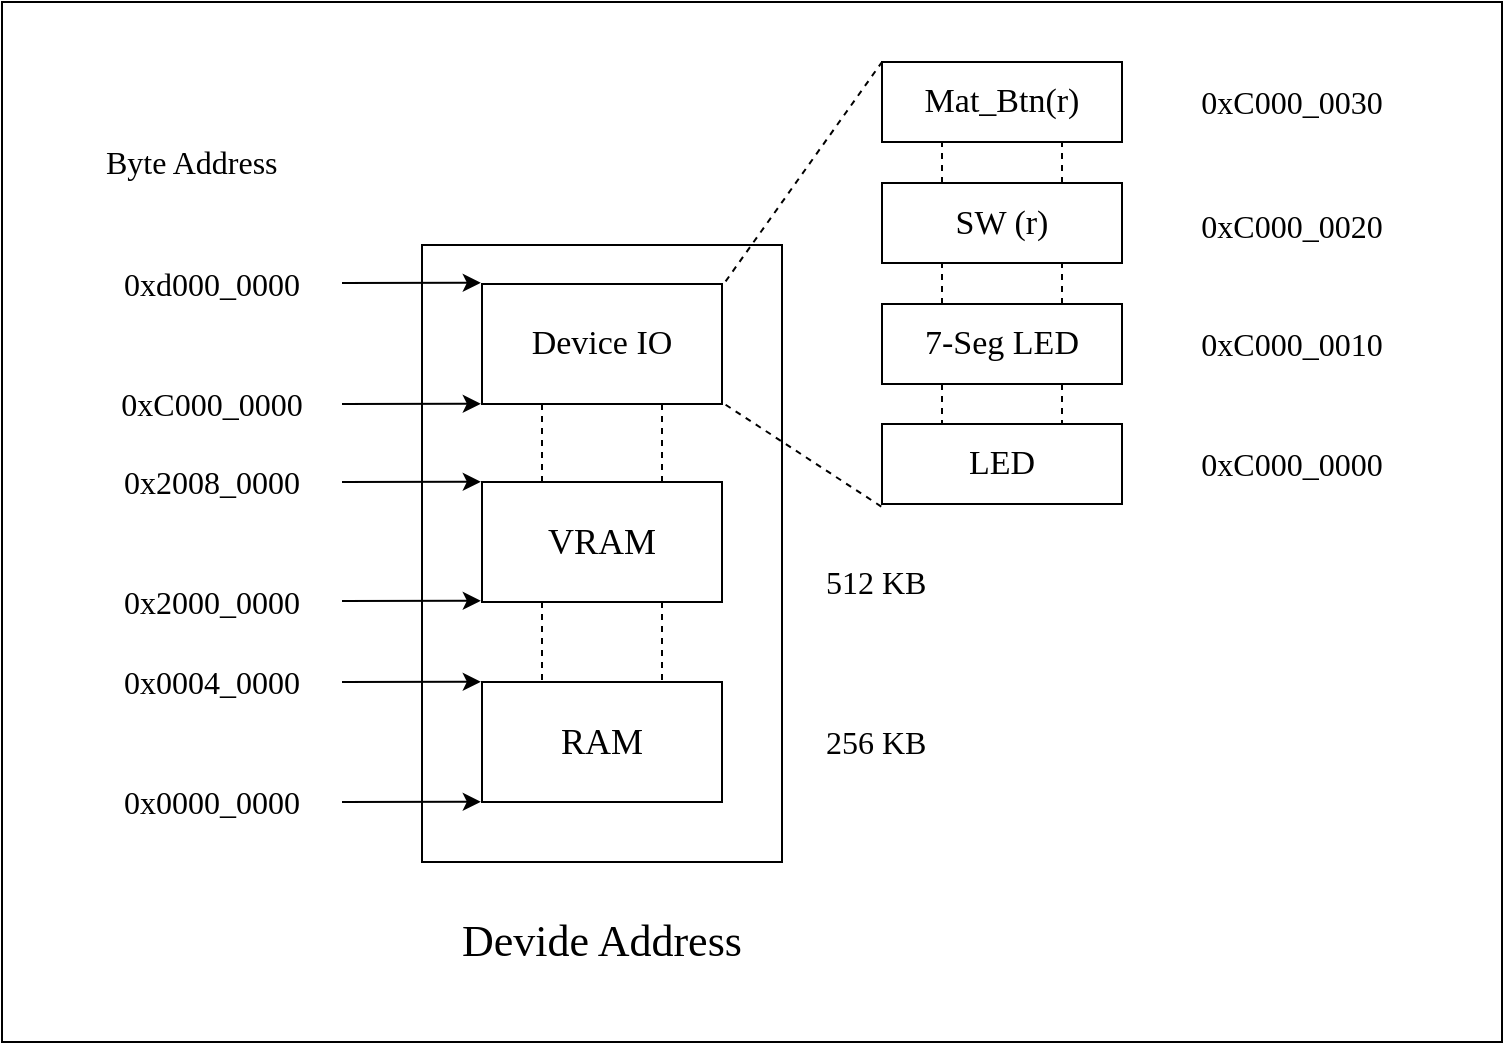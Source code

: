 <mxfile pages="1">
    <diagram id="bj2dcW5VSEaj19EMsOVX" name="Page-1">
        <mxGraphModel dx="884" dy="625" grid="1" gridSize="10" guides="1" tooltips="1" connect="1" arrows="1" fold="1" page="1" pageScale="1" pageWidth="827" pageHeight="1169" math="0" shadow="0">
            <root>
                <mxCell id="0"/>
                <mxCell id="1" parent="0"/>
                <mxCell id="66" value="" style="rounded=0;whiteSpace=wrap;html=1;labelBackgroundColor=none;fontColor=#f0f0f0;" parent="1" vertex="1">
                    <mxGeometry x="70" y="40" width="750" height="520" as="geometry"/>
                </mxCell>
                <mxCell id="24" value="" style="rounded=0;whiteSpace=wrap;html=1;fontSize=17;fillColor=none;fontFamily=Lucida Console;" parent="1" vertex="1">
                    <mxGeometry x="280" y="161.5" width="180" height="308.5" as="geometry"/>
                </mxCell>
                <mxCell id="3" value="RAM" style="rounded=0;whiteSpace=wrap;html=1;fontSize=18;fontFamily=Lucida Console;" parent="1" vertex="1">
                    <mxGeometry x="310" y="380" width="120" height="60" as="geometry"/>
                </mxCell>
                <mxCell id="4" value="VRAM" style="rounded=0;whiteSpace=wrap;html=1;fontSize=18;fontFamily=Lucida Console;" parent="1" vertex="1">
                    <mxGeometry x="310" y="280" width="120" height="60" as="geometry"/>
                </mxCell>
                <mxCell id="6" value="LED" style="rounded=0;whiteSpace=wrap;html=1;fontSize=17;fontFamily=Lucida Console;" parent="1" vertex="1">
                    <mxGeometry x="510" y="251" width="120" height="40" as="geometry"/>
                </mxCell>
                <mxCell id="7" value="SW (r)" style="rounded=0;whiteSpace=wrap;html=1;fontSize=17;fontFamily=Lucida Console;" parent="1" vertex="1">
                    <mxGeometry x="510" y="130.5" width="120" height="40" as="geometry"/>
                </mxCell>
                <mxCell id="8" value="&lt;span style=&quot;white-space: normal; font-size: 17px;&quot;&gt;7-Seg LED&lt;/span&gt;" style="rounded=0;whiteSpace=wrap;html=1;fontSize=17;fontFamily=Lucida Console;labelBackgroundColor=none;" parent="1" vertex="1">
                    <mxGeometry x="510" y="191" width="120" height="40" as="geometry"/>
                </mxCell>
                <mxCell id="9" value="Device IO" style="rounded=0;whiteSpace=wrap;html=1;fontSize=17;fontFamily=Lucida Console;" parent="1" vertex="1">
                    <mxGeometry x="310" y="181" width="120" height="60" as="geometry"/>
                </mxCell>
                <mxCell id="12" value="" style="endArrow=none;dashed=1;html=1;fontSize=18;exitX=0.75;exitY=1;exitDx=0;exitDy=0;entryX=0.75;entryY=0;entryDx=0;entryDy=0;fontFamily=Lucida Console;" parent="1" source="4" target="3" edge="1">
                    <mxGeometry width="50" height="50" relative="1" as="geometry">
                        <mxPoint x="410" y="500.5" as="sourcePoint"/>
                        <mxPoint x="410" y="460.5" as="targetPoint"/>
                    </mxGeometry>
                </mxCell>
                <mxCell id="13" value="" style="endArrow=none;dashed=1;html=1;fontSize=18;exitX=0.25;exitY=1;exitDx=0;exitDy=0;entryX=0.25;entryY=0;entryDx=0;entryDy=0;fontFamily=Lucida Console;" parent="1" source="4" target="3" edge="1">
                    <mxGeometry width="50" height="50" relative="1" as="geometry">
                        <mxPoint x="410" y="360.5" as="sourcePoint"/>
                        <mxPoint x="410" y="400.5" as="targetPoint"/>
                    </mxGeometry>
                </mxCell>
                <mxCell id="16" value="" style="endArrow=none;dashed=1;html=1;fontSize=17;exitX=0.25;exitY=1;exitDx=0;exitDy=0;entryX=0.25;entryY=0;entryDx=0;entryDy=0;fontFamily=Lucida Console;" parent="1" source="9" edge="1">
                    <mxGeometry width="50" height="50" relative="1" as="geometry">
                        <mxPoint x="350" y="361" as="sourcePoint"/>
                        <mxPoint x="340" y="280.5" as="targetPoint"/>
                    </mxGeometry>
                </mxCell>
                <mxCell id="17" value="" style="endArrow=none;dashed=1;html=1;fontSize=17;entryX=0.75;entryY=0;entryDx=0;entryDy=0;exitX=0.75;exitY=1;exitDx=0;exitDy=0;fontFamily=Lucida Console;" parent="1" source="9" edge="1">
                    <mxGeometry width="50" height="50" relative="1" as="geometry">
                        <mxPoint x="394" y="251" as="sourcePoint"/>
                        <mxPoint x="400" y="280.5" as="targetPoint"/>
                    </mxGeometry>
                </mxCell>
                <mxCell id="18" value="" style="endArrow=none;dashed=1;html=1;fontSize=17;exitX=1.015;exitY=-0.022;exitDx=0;exitDy=0;exitPerimeter=0;entryX=0;entryY=0;entryDx=0;entryDy=0;fontFamily=Lucida Console;" parent="1" source="9" target="67" edge="1">
                    <mxGeometry width="50" height="50" relative="1" as="geometry">
                        <mxPoint x="550" y="411" as="sourcePoint"/>
                        <mxPoint x="600" y="361" as="targetPoint"/>
                    </mxGeometry>
                </mxCell>
                <mxCell id="19" value="" style="endArrow=none;dashed=1;html=1;fontSize=17;exitX=1.015;exitY=1.006;exitDx=0;exitDy=0;exitPerimeter=0;entryX=0.001;entryY=1.04;entryDx=0;entryDy=0;entryPerimeter=0;fontFamily=Lucida Console;" parent="1" source="9" target="6" edge="1">
                    <mxGeometry width="50" height="50" relative="1" as="geometry">
                        <mxPoint x="570" y="421" as="sourcePoint"/>
                        <mxPoint x="510" y="301" as="targetPoint"/>
                    </mxGeometry>
                </mxCell>
                <mxCell id="20" value="" style="endArrow=none;dashed=1;html=1;fontSize=17;entryX=0.75;entryY=0;entryDx=0;entryDy=0;exitX=0.75;exitY=1;exitDx=0;exitDy=0;fontFamily=Lucida Console;" parent="1" source="8" target="6" edge="1">
                    <mxGeometry width="50" height="50" relative="1" as="geometry">
                        <mxPoint x="410" y="261" as="sourcePoint"/>
                        <mxPoint x="410" y="301" as="targetPoint"/>
                    </mxGeometry>
                </mxCell>
                <mxCell id="21" value="" style="endArrow=none;dashed=1;html=1;fontSize=17;entryX=0.25;entryY=0;entryDx=0;entryDy=0;exitX=0.25;exitY=1;exitDx=0;exitDy=0;fontFamily=Lucida Console;" parent="1" source="8" target="6" edge="1">
                    <mxGeometry width="50" height="50" relative="1" as="geometry">
                        <mxPoint x="610" y="251" as="sourcePoint"/>
                        <mxPoint x="610" y="271" as="targetPoint"/>
                    </mxGeometry>
                </mxCell>
                <mxCell id="22" value="" style="endArrow=none;dashed=1;html=1;fontSize=17;entryX=0.25;entryY=1;entryDx=0;entryDy=0;exitX=0.25;exitY=0;exitDx=0;exitDy=0;fontFamily=Lucida Console;" parent="1" source="8" target="7" edge="1">
                    <mxGeometry width="50" height="50" relative="1" as="geometry">
                        <mxPoint x="550" y="251" as="sourcePoint"/>
                        <mxPoint x="550" y="271" as="targetPoint"/>
                    </mxGeometry>
                </mxCell>
                <mxCell id="23" value="" style="endArrow=none;dashed=1;html=1;fontSize=17;entryX=0.75;entryY=1;entryDx=0;entryDy=0;exitX=0.75;exitY=0;exitDx=0;exitDy=0;fontFamily=Lucida Console;" parent="1" source="8" target="7" edge="1">
                    <mxGeometry width="50" height="50" relative="1" as="geometry">
                        <mxPoint x="550" y="211" as="sourcePoint"/>
                        <mxPoint x="550" y="191" as="targetPoint"/>
                    </mxGeometry>
                </mxCell>
                <mxCell id="29" value="&lt;font style=&quot;font-size: 16px&quot;&gt;0x0000_0000&lt;/font&gt;" style="text;html=1;strokeColor=none;fillColor=none;align=center;verticalAlign=middle;whiteSpace=wrap;rounded=0;fontSize=16;fontFamily=Lucida Console;" parent="1" vertex="1">
                    <mxGeometry x="90" y="430" width="170" height="20" as="geometry"/>
                </mxCell>
                <mxCell id="30" value="&lt;font style=&quot;font-size: 16px&quot;&gt;0x0004_0000&lt;/font&gt;" style="text;html=1;strokeColor=none;fillColor=none;align=center;verticalAlign=middle;whiteSpace=wrap;rounded=0;fontSize=16;fontFamily=Lucida Console;" parent="1" vertex="1">
                    <mxGeometry x="90" y="370" width="170" height="20" as="geometry"/>
                </mxCell>
                <mxCell id="31" value="&lt;font style=&quot;font-size: 16px;&quot;&gt;0x2000_0000&lt;/font&gt;" style="text;html=1;strokeColor=none;fillColor=none;align=center;verticalAlign=middle;whiteSpace=wrap;rounded=0;fontSize=16;fontFamily=Lucida Console;" parent="1" vertex="1">
                    <mxGeometry x="90" y="330" width="170" height="20" as="geometry"/>
                </mxCell>
                <mxCell id="32" value="&lt;font style=&quot;font-size: 16px;&quot;&gt;0x2008_0000&lt;/font&gt;" style="text;html=1;strokeColor=none;fillColor=none;align=center;verticalAlign=middle;whiteSpace=wrap;rounded=0;fontSize=16;fontFamily=Lucida Console;" parent="1" vertex="1">
                    <mxGeometry x="90" y="270" width="170" height="20" as="geometry"/>
                </mxCell>
                <mxCell id="35" value="&lt;font style=&quot;font-size: 16px&quot;&gt;0xC000_0000&lt;/font&gt;" style="text;html=1;strokeColor=none;fillColor=none;align=center;verticalAlign=middle;whiteSpace=wrap;rounded=0;fontSize=16;fontFamily=Lucida Console;" parent="1" vertex="1">
                    <mxGeometry x="90" y="231" width="170" height="20" as="geometry"/>
                </mxCell>
                <mxCell id="37" value="&lt;font style=&quot;font-size: 16px&quot;&gt;0xd000_0000&lt;/font&gt;" style="text;html=1;strokeColor=none;fillColor=none;align=center;verticalAlign=middle;whiteSpace=wrap;rounded=0;fontSize=16;fontFamily=Lucida Console;" parent="1" vertex="1">
                    <mxGeometry x="90" y="170.5" width="170" height="20" as="geometry"/>
                </mxCell>
                <mxCell id="45" value="" style="endArrow=classic;html=1;fontSize=17;exitX=1;exitY=0.5;exitDx=0;exitDy=0;entryX=-0.005;entryY=0.998;entryDx=0;entryDy=0;entryPerimeter=0;fontFamily=Lucida Console;" parent="1" edge="1">
                    <mxGeometry width="50" height="50" relative="1" as="geometry">
                        <mxPoint x="240" y="280" as="sourcePoint"/>
                        <mxPoint x="309.4" y="279.88" as="targetPoint"/>
                    </mxGeometry>
                </mxCell>
                <mxCell id="46" value="" style="endArrow=classic;html=1;fontSize=17;exitX=1;exitY=0.5;exitDx=0;exitDy=0;entryX=-0.005;entryY=0.998;entryDx=0;entryDy=0;entryPerimeter=0;fontFamily=Lucida Console;" parent="1" edge="1">
                    <mxGeometry width="50" height="50" relative="1" as="geometry">
                        <mxPoint x="240" y="339.5" as="sourcePoint"/>
                        <mxPoint x="309.4" y="339.38" as="targetPoint"/>
                    </mxGeometry>
                </mxCell>
                <mxCell id="47" value="" style="endArrow=classic;html=1;fontSize=17;exitX=1;exitY=0.5;exitDx=0;exitDy=0;entryX=-0.005;entryY=0.998;entryDx=0;entryDy=0;entryPerimeter=0;fontFamily=Lucida Console;" parent="1" edge="1">
                    <mxGeometry width="50" height="50" relative="1" as="geometry">
                        <mxPoint x="240" y="380.0" as="sourcePoint"/>
                        <mxPoint x="309.4" y="379.88" as="targetPoint"/>
                    </mxGeometry>
                </mxCell>
                <mxCell id="48" value="" style="endArrow=classic;html=1;fontSize=17;exitX=1;exitY=0.5;exitDx=0;exitDy=0;entryX=-0.005;entryY=0.998;entryDx=0;entryDy=0;entryPerimeter=0;fontFamily=Lucida Console;" parent="1" edge="1">
                    <mxGeometry width="50" height="50" relative="1" as="geometry">
                        <mxPoint x="240" y="440.0" as="sourcePoint"/>
                        <mxPoint x="309.4" y="439.88" as="targetPoint"/>
                    </mxGeometry>
                </mxCell>
                <mxCell id="51" value="" style="endArrow=classic;html=1;fontSize=17;exitX=1;exitY=0.5;exitDx=0;exitDy=0;entryX=-0.005;entryY=0.998;entryDx=0;entryDy=0;entryPerimeter=0;fontFamily=Lucida Console;" parent="1" edge="1">
                    <mxGeometry width="50" height="50" relative="1" as="geometry">
                        <mxPoint x="240" y="241" as="sourcePoint"/>
                        <mxPoint x="309.4" y="240.88" as="targetPoint"/>
                    </mxGeometry>
                </mxCell>
                <mxCell id="52" value="" style="endArrow=classic;html=1;fontSize=17;exitX=1;exitY=0.5;exitDx=0;exitDy=0;entryX=-0.005;entryY=0.998;entryDx=0;entryDy=0;entryPerimeter=0;fontFamily=Lucida Console;" parent="1" edge="1">
                    <mxGeometry width="50" height="50" relative="1" as="geometry">
                        <mxPoint x="240" y="180.5" as="sourcePoint"/>
                        <mxPoint x="309.4" y="180.38" as="targetPoint"/>
                    </mxGeometry>
                </mxCell>
                <mxCell id="57" value="&lt;font style=&quot;font-size: 16px&quot;&gt;256 KB&lt;/font&gt;" style="text;html=1;strokeColor=none;fillColor=none;align=left;verticalAlign=middle;whiteSpace=wrap;rounded=0;fontSize=16;fontFamily=Lucida Console;" parent="1" vertex="1">
                    <mxGeometry x="480" y="400" width="100" height="20" as="geometry"/>
                </mxCell>
                <mxCell id="58" value="&lt;font style=&quot;font-size: 16px&quot;&gt;512 KB&lt;/font&gt;" style="text;html=1;strokeColor=none;fillColor=none;align=left;verticalAlign=middle;whiteSpace=wrap;rounded=0;fontSize=16;fontFamily=Lucida Console;" parent="1" vertex="1">
                    <mxGeometry x="480" y="320" width="100" height="20" as="geometry"/>
                </mxCell>
                <mxCell id="61" value="&lt;font style=&quot;font-size: 16px&quot;&gt;Byte Address&lt;/font&gt;" style="text;html=1;strokeColor=none;fillColor=none;align=left;verticalAlign=middle;whiteSpace=wrap;rounded=0;fontSize=16;fontFamily=Lucida Console;" parent="1" vertex="1">
                    <mxGeometry x="120" y="110" width="145" height="20" as="geometry"/>
                </mxCell>
                <mxCell id="62" value="&lt;font style=&quot;font-size: 16px&quot;&gt;0xC000_0000&lt;/font&gt;" style="text;html=1;strokeColor=none;fillColor=none;align=center;verticalAlign=middle;whiteSpace=wrap;rounded=0;fontSize=16;fontFamily=Lucida Console;" parent="1" vertex="1">
                    <mxGeometry x="630" y="260.5" width="170" height="20" as="geometry"/>
                </mxCell>
                <mxCell id="63" value="&lt;font style=&quot;font-size: 16px&quot;&gt;0xC000_0010&lt;/font&gt;" style="text;html=1;strokeColor=none;fillColor=none;align=center;verticalAlign=middle;whiteSpace=wrap;rounded=0;fontSize=16;fontFamily=Lucida Console;" parent="1" vertex="1">
                    <mxGeometry x="630" y="201" width="170" height="20" as="geometry"/>
                </mxCell>
                <mxCell id="64" value="&lt;font style=&quot;font-size: 16px&quot;&gt;0xC000_0020&lt;/font&gt;" style="text;html=1;strokeColor=none;fillColor=none;align=center;verticalAlign=middle;whiteSpace=wrap;rounded=0;fontSize=16;fontFamily=Lucida Console;" parent="1" vertex="1">
                    <mxGeometry x="630" y="141.5" width="170" height="20" as="geometry"/>
                </mxCell>
                <mxCell id="65" value="&lt;font style=&quot;font-size: 22px&quot;&gt;Devide Address&lt;/font&gt;" style="text;html=1;strokeColor=none;fillColor=none;align=center;verticalAlign=middle;whiteSpace=wrap;rounded=0;fontSize=22;fontFamily=Lucida Console;" parent="1" vertex="1">
                    <mxGeometry x="250" y="500" width="240" height="20" as="geometry"/>
                </mxCell>
                <mxCell id="67" value="&lt;span style=&quot;white-space: normal ; font-size: 17px&quot;&gt;Mat_Btn(r)&lt;/span&gt;" style="rounded=0;whiteSpace=wrap;html=1;fontSize=17;fontFamily=Lucida Console;labelBackgroundColor=none;" parent="1" vertex="1">
                    <mxGeometry x="510" y="70" width="120" height="40" as="geometry"/>
                </mxCell>
                <mxCell id="68" value="" style="endArrow=none;dashed=1;html=1;fontSize=17;entryX=0.25;entryY=1;entryDx=0;entryDy=0;exitX=0.25;exitY=0;exitDx=0;exitDy=0;fontFamily=Lucida Console;" parent="1" source="7" target="67" edge="1">
                    <mxGeometry width="50" height="50" relative="1" as="geometry">
                        <mxPoint x="550" y="201" as="sourcePoint"/>
                        <mxPoint x="550" y="180.5" as="targetPoint"/>
                    </mxGeometry>
                </mxCell>
                <mxCell id="69" value="" style="endArrow=none;dashed=1;html=1;fontSize=17;entryX=0.75;entryY=1;entryDx=0;entryDy=0;exitX=0.75;exitY=0;exitDx=0;exitDy=0;fontFamily=Lucida Console;" parent="1" source="7" target="67" edge="1">
                    <mxGeometry width="50" height="50" relative="1" as="geometry">
                        <mxPoint x="550" y="140.5" as="sourcePoint"/>
                        <mxPoint x="550" y="120.0" as="targetPoint"/>
                    </mxGeometry>
                </mxCell>
                <mxCell id="70" value="&lt;font style=&quot;font-size: 16px&quot;&gt;0xC000_0030&lt;/font&gt;" style="text;html=1;strokeColor=none;fillColor=none;align=center;verticalAlign=middle;whiteSpace=wrap;rounded=0;fontSize=16;fontFamily=Lucida Console;" parent="1" vertex="1">
                    <mxGeometry x="630" y="80" width="170" height="20" as="geometry"/>
                </mxCell>
                <mxCell id="71" style="edgeStyle=orthogonalEdgeStyle;rounded=0;orthogonalLoop=1;jettySize=auto;html=1;exitX=0.5;exitY=1;exitDx=0;exitDy=0;" parent="1" edge="1">
                    <mxGeometry relative="1" as="geometry">
                        <mxPoint x="370" y="459.5" as="sourcePoint"/>
                        <mxPoint x="370" y="459.5" as="targetPoint"/>
                    </mxGeometry>
                </mxCell>
            </root>
        </mxGraphModel>
    </diagram>
</mxfile>